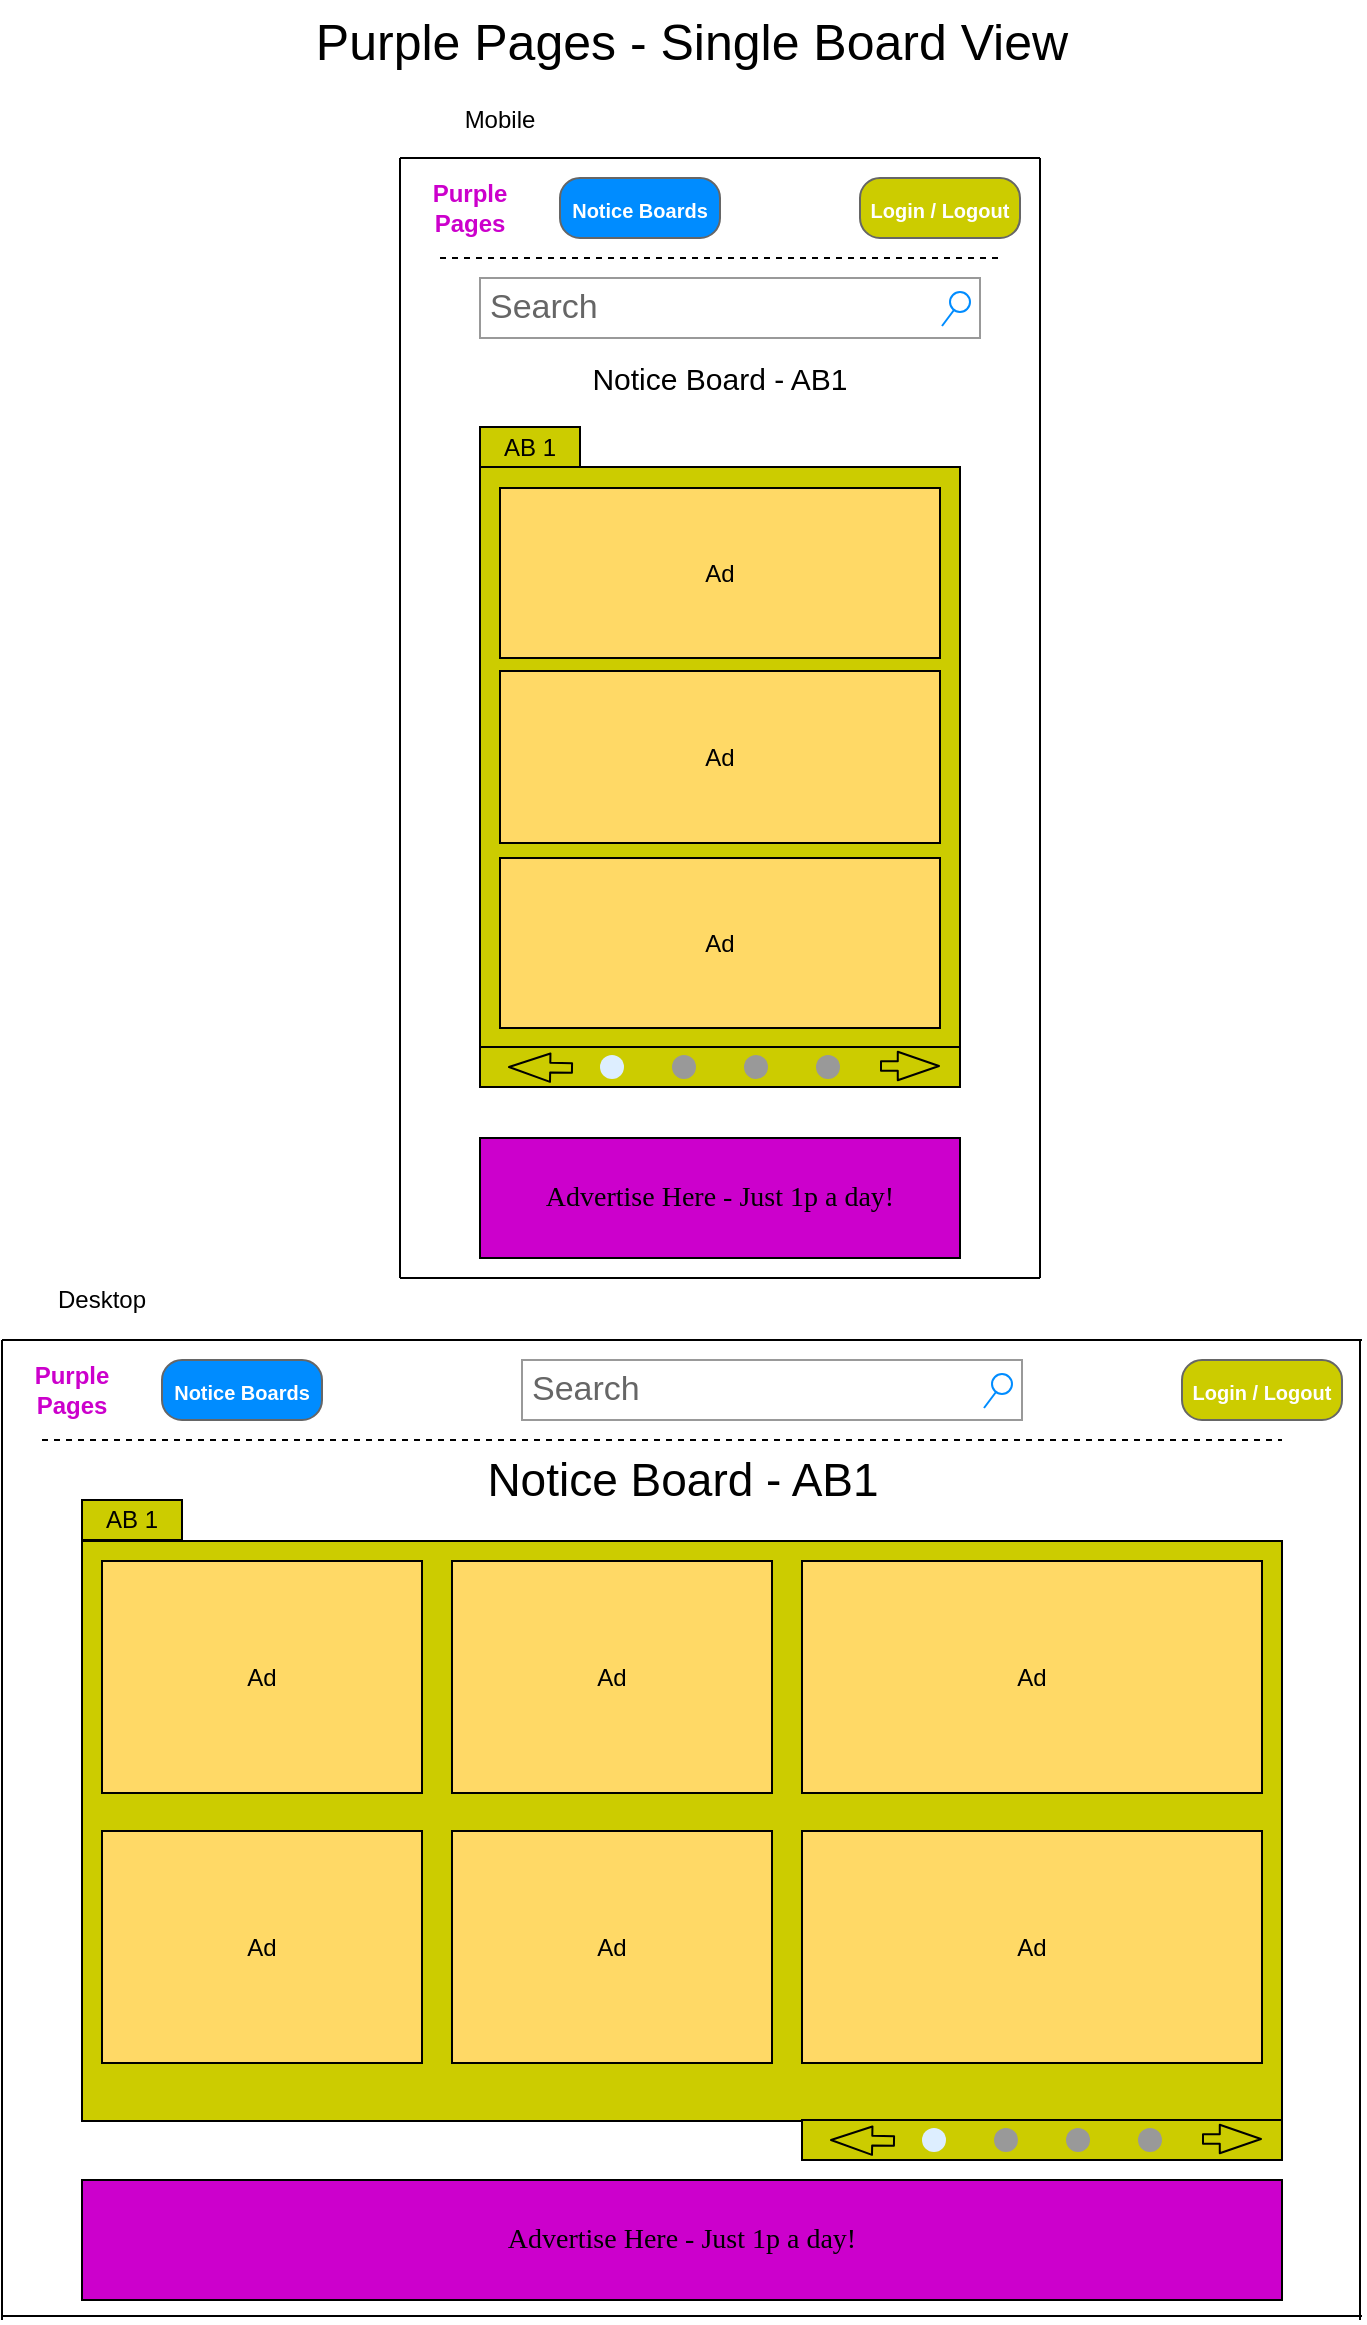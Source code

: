 <mxfile version="12.1.0" type="device" pages="1"><diagram id="4r0fBzSc8f4pYXhXA40c" name="Page-1"><mxGraphModel dx="1408" dy="699" grid="1" gridSize="10" guides="1" tooltips="1" connect="1" arrows="1" fold="1" page="1" pageScale="1" pageWidth="827" pageHeight="1169" math="0" shadow="0"><root><mxCell id="0"/><mxCell id="1" parent="0"/><mxCell id="d-PyySIdQM4EPSaNK-hC-1" value="Purple Pages - Single Board View" style="text;html=1;strokeColor=none;fillColor=none;align=center;verticalAlign=middle;whiteSpace=wrap;rounded=0;fontSize=25;" parent="1" vertex="1"><mxGeometry x="110" width="630" height="40" as="geometry"/></mxCell><mxCell id="d-PyySIdQM4EPSaNK-hC-35" value="" style="endArrow=none;html=1;" parent="1" edge="1"><mxGeometry width="50" height="50" relative="1" as="geometry"><mxPoint x="279" y="79" as="sourcePoint"/><mxPoint x="599" y="79" as="targetPoint"/></mxGeometry></mxCell><mxCell id="d-PyySIdQM4EPSaNK-hC-36" value="" style="endArrow=none;html=1;" parent="1" edge="1"><mxGeometry width="50" height="50" relative="1" as="geometry"><mxPoint x="279" y="639" as="sourcePoint"/><mxPoint x="279" y="79" as="targetPoint"/></mxGeometry></mxCell><mxCell id="d-PyySIdQM4EPSaNK-hC-37" value="" style="endArrow=none;html=1;" parent="1" edge="1"><mxGeometry width="50" height="50" relative="1" as="geometry"><mxPoint x="599" y="639" as="sourcePoint"/><mxPoint x="599" y="79" as="targetPoint"/></mxGeometry></mxCell><mxCell id="d-PyySIdQM4EPSaNK-hC-38" value="&lt;b&gt;&lt;font color=&quot;#cc00cc&quot;&gt;Purple&lt;br&gt;Pages&lt;/font&gt;&lt;/b&gt;" style="text;html=1;strokeColor=none;fillColor=none;align=center;verticalAlign=middle;whiteSpace=wrap;rounded=0;" parent="1" vertex="1"><mxGeometry x="289" y="89" width="50" height="30" as="geometry"/></mxCell><mxCell id="d-PyySIdQM4EPSaNK-hC-39" value="&lt;font style=&quot;font-size: 10px&quot;&gt;Notice Boards&lt;/font&gt;" style="strokeWidth=1;shadow=0;dashed=0;align=center;html=1;shape=mxgraph.mockup.buttons.button;strokeColor=#666666;fontColor=#ffffff;mainText=;buttonStyle=round;fontSize=17;fontStyle=1;fillColor=#008cff;whiteSpace=wrap;" parent="1" vertex="1"><mxGeometry x="359" y="89" width="80" height="30" as="geometry"/></mxCell><mxCell id="d-PyySIdQM4EPSaNK-hC-40" value="&lt;span style=&quot;font-size: 10px&quot;&gt;Login / Logout&lt;/span&gt;" style="strokeWidth=1;shadow=0;dashed=0;align=center;html=1;shape=mxgraph.mockup.buttons.button;strokeColor=#666666;fontColor=#ffffff;mainText=;buttonStyle=round;fontSize=17;fontStyle=1;fillColor=#CCCC00;whiteSpace=wrap;" parent="1" vertex="1"><mxGeometry x="509" y="89" width="80" height="30" as="geometry"/></mxCell><mxCell id="d-PyySIdQM4EPSaNK-hC-41" value="" style="endArrow=none;dashed=1;html=1;" parent="1" edge="1"><mxGeometry width="50" height="50" relative="1" as="geometry"><mxPoint x="299" y="129" as="sourcePoint"/><mxPoint x="579" y="129" as="targetPoint"/></mxGeometry></mxCell><mxCell id="d-PyySIdQM4EPSaNK-hC-42" value="" style="rounded=0;whiteSpace=wrap;html=1;fillColor=#CCCC00;" parent="1" vertex="1"><mxGeometry x="319" y="233.5" width="240" height="290" as="geometry"/></mxCell><mxCell id="d-PyySIdQM4EPSaNK-hC-43" value="&lt;font style=&quot;font-size: 15px&quot;&gt;Notice Board - AB1&lt;/font&gt;" style="text;html=1;strokeColor=none;fillColor=none;align=center;verticalAlign=middle;whiteSpace=wrap;rounded=0;" parent="1" vertex="1"><mxGeometry x="319" y="179" width="240" height="20" as="geometry"/></mxCell><mxCell id="d-PyySIdQM4EPSaNK-hC-44" value="AB 1" style="rounded=0;whiteSpace=wrap;html=1;fillColor=#CCCC00;" parent="1" vertex="1"><mxGeometry x="319" y="213.5" width="50" height="20" as="geometry"/></mxCell><mxCell id="d-PyySIdQM4EPSaNK-hC-45" value="Ad" style="rounded=0;whiteSpace=wrap;html=1;fillColor=#FFD966;" parent="1" vertex="1"><mxGeometry x="329" y="244" width="220" height="85" as="geometry"/></mxCell><mxCell id="d-PyySIdQM4EPSaNK-hC-49" value="Ad" style="rounded=0;whiteSpace=wrap;html=1;fillColor=#FFD966;" parent="1" vertex="1"><mxGeometry x="329" y="335.5" width="220" height="86" as="geometry"/></mxCell><mxCell id="d-PyySIdQM4EPSaNK-hC-51" value="Ad" style="rounded=0;whiteSpace=wrap;html=1;fillColor=#FFD966;" parent="1" vertex="1"><mxGeometry x="329" y="429" width="220" height="85" as="geometry"/></mxCell><mxCell id="d-PyySIdQM4EPSaNK-hC-53" value="" style="rounded=0;whiteSpace=wrap;html=1;fillColor=#CCCC00;" parent="1" vertex="1"><mxGeometry x="319" y="523.5" width="240" height="20" as="geometry"/></mxCell><mxCell id="d-PyySIdQM4EPSaNK-hC-54" value="" style="verticalLabelPosition=bottom;shadow=0;dashed=0;align=center;html=1;verticalAlign=top;strokeWidth=1;shape=mxgraph.mockup.navigation.pageControl;fillColor=#999999;strokeColor=#ddeeff;" parent="1" vertex="1"><mxGeometry x="379" y="518.5" width="120" height="30" as="geometry"/></mxCell><mxCell id="d-PyySIdQM4EPSaNK-hC-55" value="" style="shape=flexArrow;endArrow=classic;html=1;endWidth=8.395;endSize=6.538;width=4.828;" parent="1" edge="1"><mxGeometry width="50" height="50" relative="1" as="geometry"><mxPoint x="519" y="533" as="sourcePoint"/><mxPoint x="549" y="533" as="targetPoint"/></mxGeometry></mxCell><mxCell id="d-PyySIdQM4EPSaNK-hC-56" value="" style="shape=flexArrow;endArrow=classic;html=1;endWidth=8.395;endSize=6.538;width=4.828;" parent="1" edge="1"><mxGeometry width="50" height="50" relative="1" as="geometry"><mxPoint x="365.5" y="534" as="sourcePoint"/><mxPoint x="333" y="533.5" as="targetPoint"/></mxGeometry></mxCell><mxCell id="d-PyySIdQM4EPSaNK-hC-57" value="Search" style="strokeWidth=1;shadow=0;dashed=0;align=center;html=1;shape=mxgraph.mockup.forms.searchBox;strokeColor=#999999;mainText=;fillColor=#ffffff;strokeColor2=#008cff;fontColor=#666666;fontSize=17;align=left;spacingLeft=3;" parent="1" vertex="1"><mxGeometry x="319" y="139" width="250" height="30" as="geometry"/></mxCell><mxCell id="d-PyySIdQM4EPSaNK-hC-58" value="&lt;font style=&quot;font-size: 14px&quot; face=&quot;Comic Sans MS&quot;&gt;Advertise Here - Just 1p a day!&lt;/font&gt;" style="rounded=0;whiteSpace=wrap;html=1;fillColor=#CC00CC;" parent="1" vertex="1"><mxGeometry x="319" y="569" width="240" height="60" as="geometry"/></mxCell><mxCell id="d-PyySIdQM4EPSaNK-hC-59" value="" style="endArrow=none;html=1;" parent="1" edge="1"><mxGeometry width="50" height="50" relative="1" as="geometry"><mxPoint x="279" y="639" as="sourcePoint"/><mxPoint x="599" y="639" as="targetPoint"/></mxGeometry></mxCell><mxCell id="d-PyySIdQM4EPSaNK-hC-60" value="Mobile" style="text;html=1;strokeColor=none;fillColor=none;align=center;verticalAlign=middle;whiteSpace=wrap;rounded=0;" parent="1" vertex="1"><mxGeometry x="279" y="49.5" width="100" height="20" as="geometry"/></mxCell><mxCell id="d-PyySIdQM4EPSaNK-hC-61" value="" style="endArrow=none;html=1;" parent="1" edge="1"><mxGeometry width="50" height="50" relative="1" as="geometry"><mxPoint x="80" y="670" as="sourcePoint"/><mxPoint x="760" y="670" as="targetPoint"/></mxGeometry></mxCell><mxCell id="d-PyySIdQM4EPSaNK-hC-62" value="" style="endArrow=none;html=1;" parent="1" edge="1"><mxGeometry width="50" height="50" relative="1" as="geometry"><mxPoint x="80" y="1160" as="sourcePoint"/><mxPoint x="80" y="670" as="targetPoint"/></mxGeometry></mxCell><mxCell id="d-PyySIdQM4EPSaNK-hC-63" value="" style="endArrow=none;html=1;" parent="1" edge="1"><mxGeometry width="50" height="50" relative="1" as="geometry"><mxPoint x="759" y="1160" as="sourcePoint"/><mxPoint x="759" y="670" as="targetPoint"/></mxGeometry></mxCell><mxCell id="d-PyySIdQM4EPSaNK-hC-64" value="&lt;b&gt;&lt;font color=&quot;#cc00cc&quot;&gt;Purple&lt;br&gt;Pages&lt;/font&gt;&lt;/b&gt;" style="text;html=1;strokeColor=none;fillColor=none;align=center;verticalAlign=middle;whiteSpace=wrap;rounded=0;" parent="1" vertex="1"><mxGeometry x="90" y="680" width="50" height="30" as="geometry"/></mxCell><mxCell id="d-PyySIdQM4EPSaNK-hC-65" value="&lt;font style=&quot;font-size: 10px&quot;&gt;Notice Boards&lt;/font&gt;" style="strokeWidth=1;shadow=0;dashed=0;align=center;html=1;shape=mxgraph.mockup.buttons.button;strokeColor=#666666;fontColor=#ffffff;mainText=;buttonStyle=round;fontSize=17;fontStyle=1;fillColor=#008cff;whiteSpace=wrap;" parent="1" vertex="1"><mxGeometry x="160" y="680" width="80" height="30" as="geometry"/></mxCell><mxCell id="d-PyySIdQM4EPSaNK-hC-66" value="&lt;span style=&quot;font-size: 10px&quot;&gt;Login / Logout&lt;/span&gt;" style="strokeWidth=1;shadow=0;dashed=0;align=center;html=1;shape=mxgraph.mockup.buttons.button;strokeColor=#666666;fontColor=#ffffff;mainText=;buttonStyle=round;fontSize=17;fontStyle=1;fillColor=#CCCC00;whiteSpace=wrap;" parent="1" vertex="1"><mxGeometry x="670" y="680" width="80" height="30" as="geometry"/></mxCell><mxCell id="d-PyySIdQM4EPSaNK-hC-67" value="" style="endArrow=none;dashed=1;html=1;" parent="1" edge="1"><mxGeometry width="50" height="50" relative="1" as="geometry"><mxPoint x="100" y="720" as="sourcePoint"/><mxPoint x="720" y="720" as="targetPoint"/></mxGeometry></mxCell><mxCell id="d-PyySIdQM4EPSaNK-hC-68" value="" style="rounded=0;whiteSpace=wrap;html=1;fillColor=#CCCC00;" parent="1" vertex="1"><mxGeometry x="120" y="770.5" width="600" height="290" as="geometry"/></mxCell><mxCell id="d-PyySIdQM4EPSaNK-hC-69" value="&lt;font style=&quot;font-size: 23px&quot;&gt;Notice Board - AB1&lt;/font&gt;" style="text;html=1;strokeColor=none;fillColor=none;align=center;verticalAlign=middle;whiteSpace=wrap;rounded=0;" parent="1" vertex="1"><mxGeometry x="257.5" y="730" width="325" height="20" as="geometry"/></mxCell><mxCell id="d-PyySIdQM4EPSaNK-hC-70" value="AB 1" style="rounded=0;whiteSpace=wrap;html=1;fillColor=#CCCC00;" parent="1" vertex="1"><mxGeometry x="120" y="750" width="50" height="20" as="geometry"/></mxCell><mxCell id="d-PyySIdQM4EPSaNK-hC-72" value="Ad" style="rounded=0;whiteSpace=wrap;html=1;fillColor=#FFD966;" parent="1" vertex="1"><mxGeometry x="480" y="780.5" width="230" height="116" as="geometry"/></mxCell><mxCell id="d-PyySIdQM4EPSaNK-hC-79" value="" style="rounded=0;whiteSpace=wrap;html=1;fillColor=#CCCC00;" parent="1" vertex="1"><mxGeometry x="480" y="1060" width="240" height="20" as="geometry"/></mxCell><mxCell id="d-PyySIdQM4EPSaNK-hC-80" value="" style="verticalLabelPosition=bottom;shadow=0;dashed=0;align=center;html=1;verticalAlign=top;strokeWidth=1;shape=mxgraph.mockup.navigation.pageControl;fillColor=#999999;strokeColor=#ddeeff;" parent="1" vertex="1"><mxGeometry x="540" y="1055" width="120" height="30" as="geometry"/></mxCell><mxCell id="d-PyySIdQM4EPSaNK-hC-81" value="" style="shape=flexArrow;endArrow=classic;html=1;endWidth=8.395;endSize=6.538;width=4.828;" parent="1" edge="1"><mxGeometry width="50" height="50" relative="1" as="geometry"><mxPoint x="680" y="1069.5" as="sourcePoint"/><mxPoint x="710" y="1069.5" as="targetPoint"/></mxGeometry></mxCell><mxCell id="d-PyySIdQM4EPSaNK-hC-82" value="" style="shape=flexArrow;endArrow=classic;html=1;endWidth=8.395;endSize=6.538;width=4.828;" parent="1" edge="1"><mxGeometry width="50" height="50" relative="1" as="geometry"><mxPoint x="526.5" y="1070.5" as="sourcePoint"/><mxPoint x="494" y="1070" as="targetPoint"/></mxGeometry></mxCell><mxCell id="d-PyySIdQM4EPSaNK-hC-83" value="Search" style="strokeWidth=1;shadow=0;dashed=0;align=center;html=1;shape=mxgraph.mockup.forms.searchBox;strokeColor=#999999;mainText=;fillColor=#ffffff;strokeColor2=#008cff;fontColor=#666666;fontSize=17;align=left;spacingLeft=3;" parent="1" vertex="1"><mxGeometry x="340" y="680" width="250" height="30" as="geometry"/></mxCell><mxCell id="d-PyySIdQM4EPSaNK-hC-84" value="&lt;font style=&quot;font-size: 14px&quot; face=&quot;Comic Sans MS&quot;&gt;Advertise Here - Just 1p a day!&lt;/font&gt;" style="rounded=0;whiteSpace=wrap;html=1;fillColor=#CC00CC;" parent="1" vertex="1"><mxGeometry x="120" y="1090" width="600" height="60" as="geometry"/></mxCell><mxCell id="d-PyySIdQM4EPSaNK-hC-85" value="" style="endArrow=none;html=1;" parent="1" edge="1"><mxGeometry width="50" height="50" relative="1" as="geometry"><mxPoint x="80" y="1158" as="sourcePoint"/><mxPoint x="760" y="1158" as="targetPoint"/></mxGeometry></mxCell><mxCell id="d-PyySIdQM4EPSaNK-hC-86" value="Desktop" style="text;html=1;strokeColor=none;fillColor=none;align=center;verticalAlign=middle;whiteSpace=wrap;rounded=0;" parent="1" vertex="1"><mxGeometry x="80" y="640" width="100" height="20" as="geometry"/></mxCell><mxCell id="d-PyySIdQM4EPSaNK-hC-88" value="Ad" style="rounded=0;whiteSpace=wrap;html=1;fillColor=#FFD966;" parent="1" vertex="1"><mxGeometry x="480" y="915.5" width="230" height="116" as="geometry"/></mxCell><mxCell id="d-PyySIdQM4EPSaNK-hC-89" value="Ad" style="rounded=0;whiteSpace=wrap;html=1;fillColor=#FFD966;" parent="1" vertex="1"><mxGeometry x="130" y="780.5" width="160" height="116" as="geometry"/></mxCell><mxCell id="d-PyySIdQM4EPSaNK-hC-90" value="Ad" style="rounded=0;whiteSpace=wrap;html=1;fillColor=#FFD966;" parent="1" vertex="1"><mxGeometry x="130" y="915.5" width="160" height="116" as="geometry"/></mxCell><mxCell id="d-PyySIdQM4EPSaNK-hC-92" value="Ad" style="rounded=0;whiteSpace=wrap;html=1;fillColor=#FFD966;" parent="1" vertex="1"><mxGeometry x="305" y="780.5" width="160" height="116" as="geometry"/></mxCell><mxCell id="d-PyySIdQM4EPSaNK-hC-93" value="Ad" style="rounded=0;whiteSpace=wrap;html=1;fillColor=#FFD966;" parent="1" vertex="1"><mxGeometry x="305" y="915.5" width="160" height="116" as="geometry"/></mxCell></root></mxGraphModel></diagram></mxfile>
